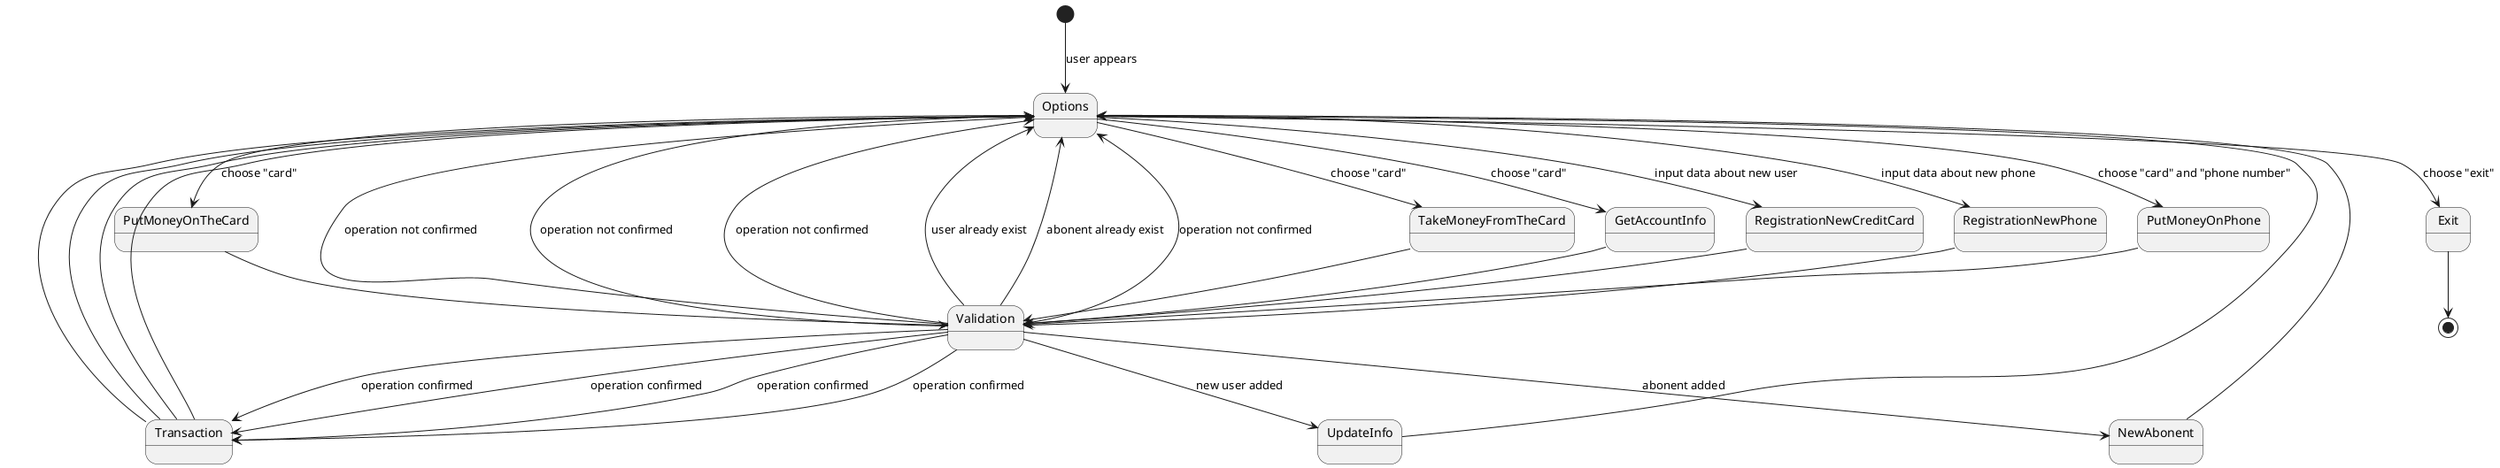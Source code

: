 @startuml
[*] --> Options: user appears

Options --> PutMoneyOnTheCard: choose "card"
PutMoneyOnTheCard --> Validation
Validation --> Transaction: operation confirmed
Validation --> Options: operation not confirmed
Transaction --> Options

Options --> TakeMoneyFromTheCard: choose "card"
TakeMoneyFromTheCard--> Validation
Validation --> Transaction: operation confirmed
Validation --> Options: operation not confirmed
Transaction --> Options


Options --> GetAccountInfo: choose "card"
GetAccountInfo--> Validation
Validation --> Transaction: operation confirmed
Validation --> Options: operation not confirmed
Transaction --> Options



Options --> RegistrationNewCreditCard: input data about new user
RegistrationNewCreditCard --> Validation
Validation --> UpdateInfo: new user added
Validation --> Options: user already exist
UpdateInfo --> Options


Options --> RegistrationNewPhone: input data about new phone
RegistrationNewPhone --> Validation
Validation --> NewAbonent: abonent added
Validation --> Options: abonent already exist
NewAbonent --> Options


Options --> PutMoneyOnPhone: choose "card" and "phone number"
PutMoneyOnPhone --> Validation
Validation --> Transaction: operation confirmed
Validation --> Options: operation not confirmed
Transaction --> Options


Options --> Exit: choose "exit"
Exit --> [*]
@enduml